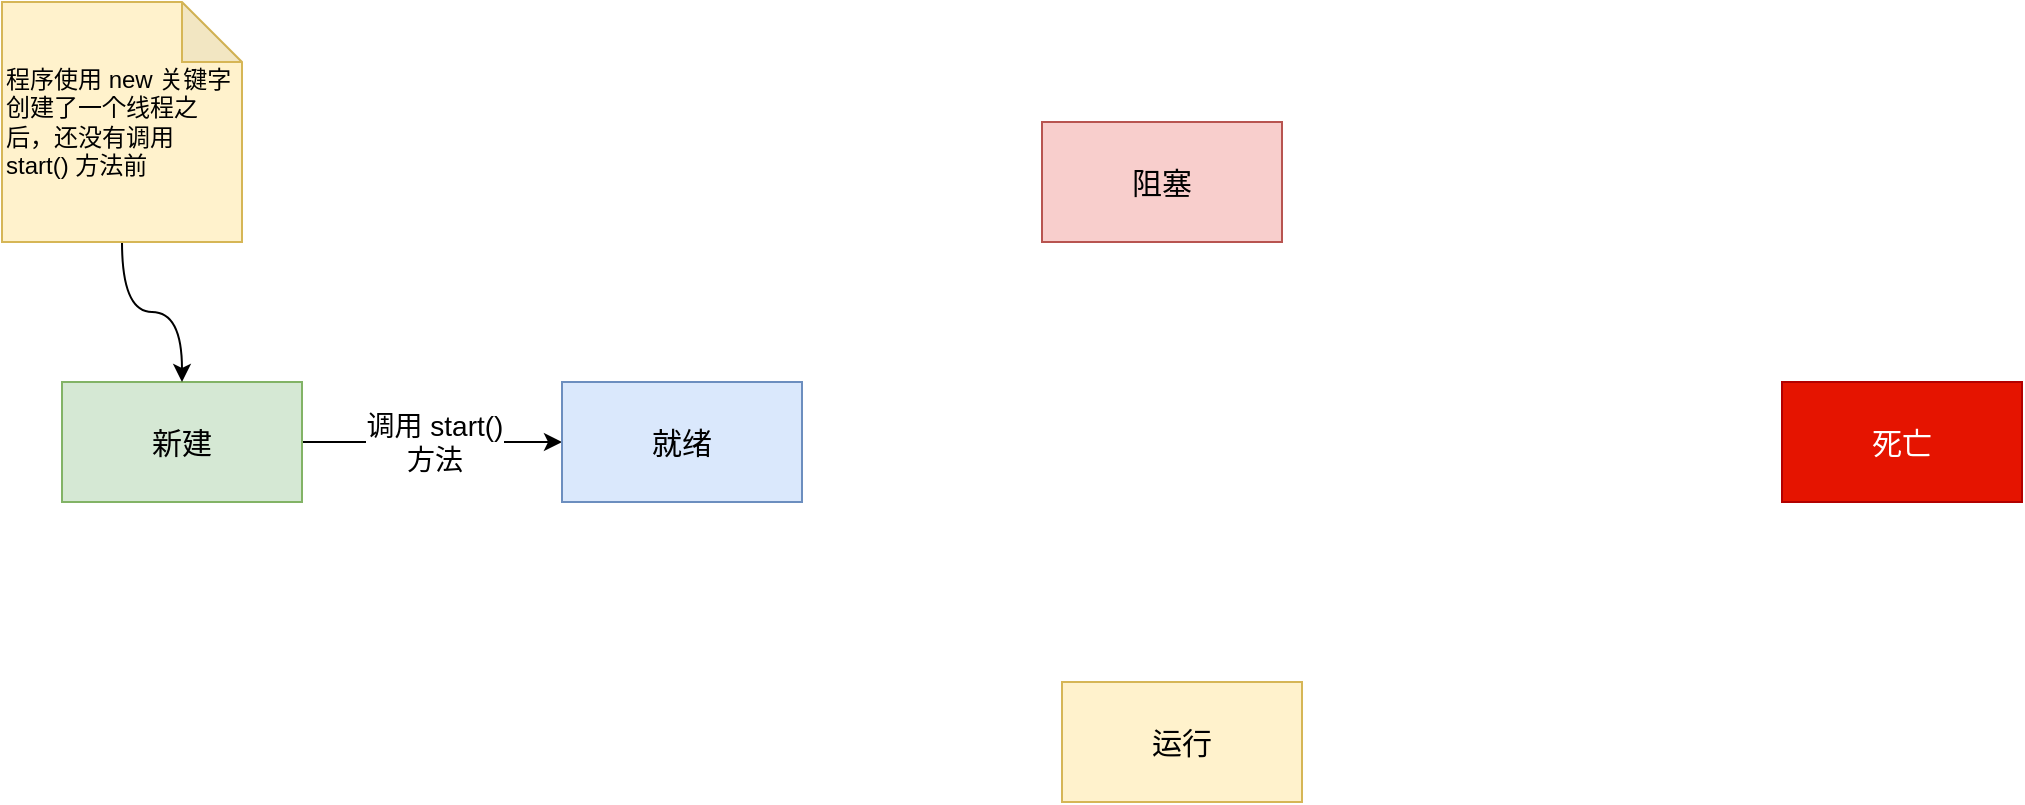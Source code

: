 <mxfile version="20.2.3" type="device"><diagram id="cvxq7ps3fXE-qxHbfZkH" name="线程的生命周期图"><mxGraphModel dx="1422" dy="874" grid="1" gridSize="10" guides="1" tooltips="1" connect="1" arrows="1" fold="1" page="1" pageScale="1" pageWidth="827" pageHeight="1169" math="0" shadow="0"><root><mxCell id="0"/><mxCell id="1" parent="0"/><mxCell id="9nwUCDywdmJtQBKf3fRw-4" style="edgeStyle=orthogonalEdgeStyle;curved=1;rounded=0;orthogonalLoop=1;jettySize=auto;html=1;entryX=0;entryY=0.5;entryDx=0;entryDy=0;" parent="1" source="ndAj5gFEUw7oXzX-0HDB-1" target="ndAj5gFEUw7oXzX-0HDB-3" edge="1"><mxGeometry relative="1" as="geometry"/></mxCell><mxCell id="9nwUCDywdmJtQBKf3fRw-5" value="&lt;font style=&quot;font-size: 14px;&quot;&gt;调用 start() &lt;br&gt;方法&lt;/font&gt;" style="edgeLabel;html=1;align=center;verticalAlign=middle;resizable=0;points=[];" parent="9nwUCDywdmJtQBKf3fRw-4" vertex="1" connectable="0"><mxGeometry x="-0.2" y="2" relative="1" as="geometry"><mxPoint x="14" y="2" as="offset"/></mxGeometry></mxCell><mxCell id="ndAj5gFEUw7oXzX-0HDB-1" value="&lt;font style=&quot;font-size: 15px;&quot;&gt;新建&lt;/font&gt;" style="rounded=0;whiteSpace=wrap;html=1;fillColor=#d5e8d4;strokeColor=#82b366;" parent="1" vertex="1"><mxGeometry x="40" y="330" width="120" height="60" as="geometry"/></mxCell><mxCell id="ndAj5gFEUw7oXzX-0HDB-3" value="&lt;font style=&quot;font-size: 15px;&quot;&gt;就绪&lt;/font&gt;" style="rounded=0;whiteSpace=wrap;html=1;fillColor=#dae8fc;strokeColor=#6c8ebf;" parent="1" vertex="1"><mxGeometry x="290" y="330" width="120" height="60" as="geometry"/></mxCell><mxCell id="ndAj5gFEUw7oXzX-0HDB-4" value="&lt;font style=&quot;font-size: 15px;&quot;&gt;阻塞&lt;br&gt;&lt;/font&gt;" style="rounded=0;whiteSpace=wrap;html=1;fillColor=#f8cecc;strokeColor=#b85450;" parent="1" vertex="1"><mxGeometry x="530" y="200" width="120" height="60" as="geometry"/></mxCell><mxCell id="ndAj5gFEUw7oXzX-0HDB-5" value="&lt;font style=&quot;font-size: 15px;&quot;&gt;运行&lt;br&gt;&lt;/font&gt;" style="rounded=0;whiteSpace=wrap;html=1;fillColor=#fff2cc;strokeColor=#d6b656;" parent="1" vertex="1"><mxGeometry x="540" y="480" width="120" height="60" as="geometry"/></mxCell><mxCell id="ndAj5gFEUw7oXzX-0HDB-6" value="&lt;font style=&quot;font-size: 15px;&quot;&gt;死亡&lt;br&gt;&lt;/font&gt;" style="rounded=0;whiteSpace=wrap;html=1;fillColor=#e51400;fontColor=#ffffff;strokeColor=#B20000;" parent="1" vertex="1"><mxGeometry x="900" y="330" width="120" height="60" as="geometry"/></mxCell><mxCell id="9nwUCDywdmJtQBKf3fRw-3" style="rounded=0;orthogonalLoop=1;jettySize=auto;html=1;edgeStyle=orthogonalEdgeStyle;curved=1;" parent="1" source="9nwUCDywdmJtQBKf3fRw-1" target="ndAj5gFEUw7oXzX-0HDB-1" edge="1"><mxGeometry relative="1" as="geometry"/></mxCell><mxCell id="9nwUCDywdmJtQBKf3fRw-1" value="&lt;p style=&quot;line-height: 1.2;&quot;&gt;程序使用 new 关键字创建了一个线程之后，还没有调用 start() 方法前&lt;/p&gt;" style="shape=note;whiteSpace=wrap;html=1;backgroundOutline=1;darkOpacity=0.05;fillColor=#fff2cc;strokeColor=#d6b656;align=left;" parent="1" vertex="1"><mxGeometry x="10" y="140" width="120" height="120" as="geometry"/></mxCell></root></mxGraphModel></diagram></mxfile>